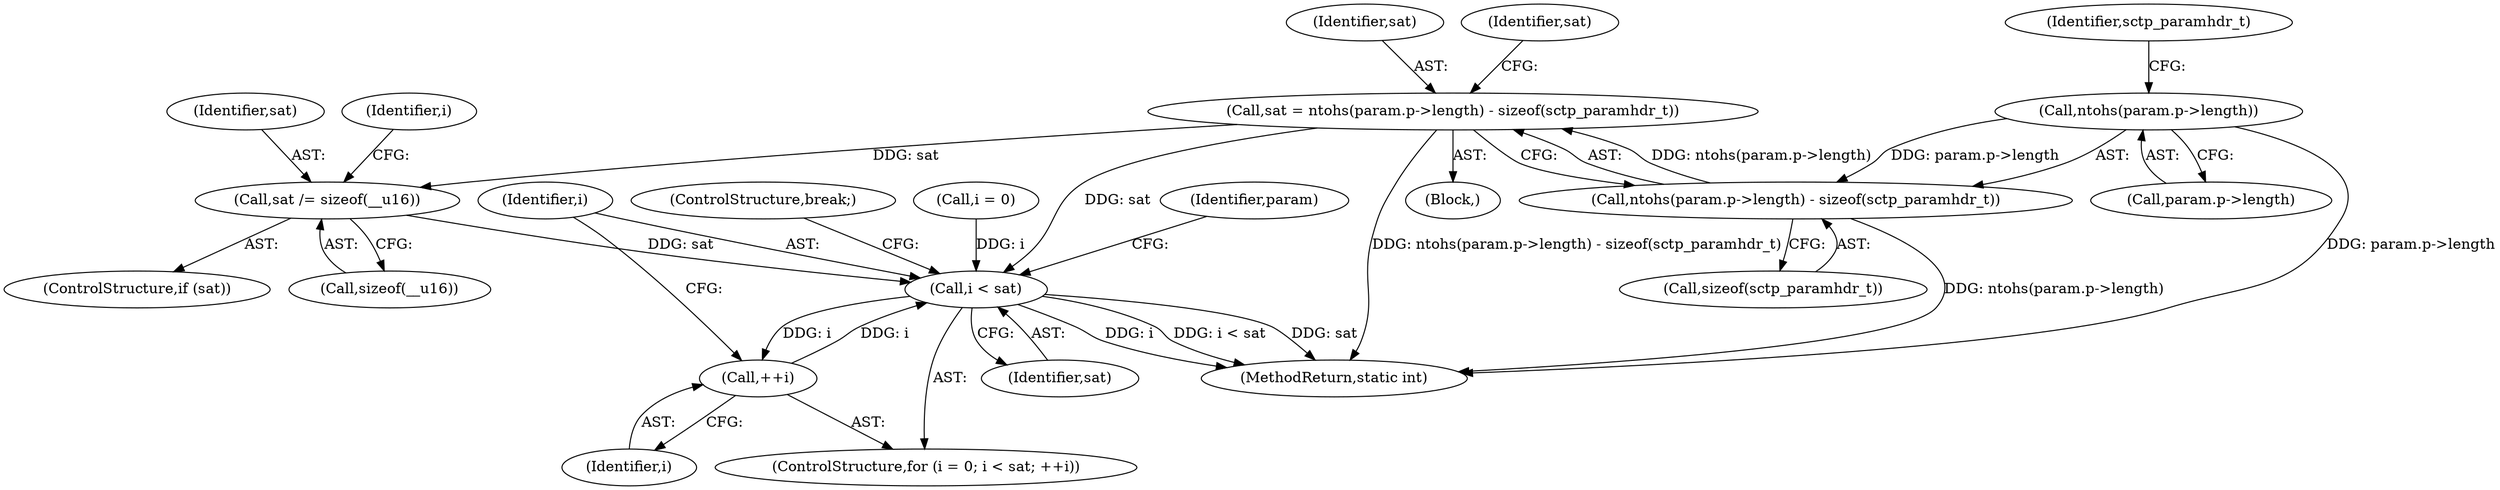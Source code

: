 digraph "0_linux_e40607cbe270a9e8360907cb1e62ddf0736e4864@API" {
"1000312" [label="(Call,sat /= sizeof(__u16))"];
"1000299" [label="(Call,sat = ntohs(param.p->length) - sizeof(sctp_paramhdr_t))"];
"1000301" [label="(Call,ntohs(param.p->length) - sizeof(sctp_paramhdr_t))"];
"1000302" [label="(Call,ntohs(param.p->length))"];
"1000320" [label="(Call,i < sat)"];
"1000323" [label="(Call,++i)"];
"1000299" [label="(Call,sat = ntohs(param.p->length) - sizeof(sctp_paramhdr_t))"];
"1000330" [label="(Identifier,param)"];
"1000321" [label="(Identifier,i)"];
"1000645" [label="(MethodReturn,static int)"];
"1000310" [label="(ControlStructure,if (sat))"];
"1000313" [label="(Identifier,sat)"];
"1000324" [label="(Identifier,i)"];
"1000309" [label="(Identifier,sctp_paramhdr_t)"];
"1000314" [label="(Call,sizeof(__u16))"];
"1000311" [label="(Identifier,sat)"];
"1000374" [label="(ControlStructure,break;)"];
"1000302" [label="(Call,ntohs(param.p->length))"];
"1000318" [label="(Identifier,i)"];
"1000301" [label="(Call,ntohs(param.p->length) - sizeof(sctp_paramhdr_t))"];
"1000323" [label="(Call,++i)"];
"1000312" [label="(Call,sat /= sizeof(__u16))"];
"1000300" [label="(Identifier,sat)"];
"1000303" [label="(Call,param.p->length)"];
"1000154" [label="(Block,)"];
"1000317" [label="(Call,i = 0)"];
"1000308" [label="(Call,sizeof(sctp_paramhdr_t))"];
"1000322" [label="(Identifier,sat)"];
"1000316" [label="(ControlStructure,for (i = 0; i < sat; ++i))"];
"1000320" [label="(Call,i < sat)"];
"1000312" -> "1000310"  [label="AST: "];
"1000312" -> "1000314"  [label="CFG: "];
"1000313" -> "1000312"  [label="AST: "];
"1000314" -> "1000312"  [label="AST: "];
"1000318" -> "1000312"  [label="CFG: "];
"1000299" -> "1000312"  [label="DDG: sat"];
"1000312" -> "1000320"  [label="DDG: sat"];
"1000299" -> "1000154"  [label="AST: "];
"1000299" -> "1000301"  [label="CFG: "];
"1000300" -> "1000299"  [label="AST: "];
"1000301" -> "1000299"  [label="AST: "];
"1000311" -> "1000299"  [label="CFG: "];
"1000299" -> "1000645"  [label="DDG: ntohs(param.p->length) - sizeof(sctp_paramhdr_t)"];
"1000301" -> "1000299"  [label="DDG: ntohs(param.p->length)"];
"1000299" -> "1000320"  [label="DDG: sat"];
"1000301" -> "1000308"  [label="CFG: "];
"1000302" -> "1000301"  [label="AST: "];
"1000308" -> "1000301"  [label="AST: "];
"1000301" -> "1000645"  [label="DDG: ntohs(param.p->length)"];
"1000302" -> "1000301"  [label="DDG: param.p->length"];
"1000302" -> "1000303"  [label="CFG: "];
"1000303" -> "1000302"  [label="AST: "];
"1000309" -> "1000302"  [label="CFG: "];
"1000302" -> "1000645"  [label="DDG: param.p->length"];
"1000320" -> "1000316"  [label="AST: "];
"1000320" -> "1000322"  [label="CFG: "];
"1000321" -> "1000320"  [label="AST: "];
"1000322" -> "1000320"  [label="AST: "];
"1000330" -> "1000320"  [label="CFG: "];
"1000374" -> "1000320"  [label="CFG: "];
"1000320" -> "1000645"  [label="DDG: sat"];
"1000320" -> "1000645"  [label="DDG: i"];
"1000320" -> "1000645"  [label="DDG: i < sat"];
"1000317" -> "1000320"  [label="DDG: i"];
"1000323" -> "1000320"  [label="DDG: i"];
"1000320" -> "1000323"  [label="DDG: i"];
"1000323" -> "1000316"  [label="AST: "];
"1000323" -> "1000324"  [label="CFG: "];
"1000324" -> "1000323"  [label="AST: "];
"1000321" -> "1000323"  [label="CFG: "];
}
